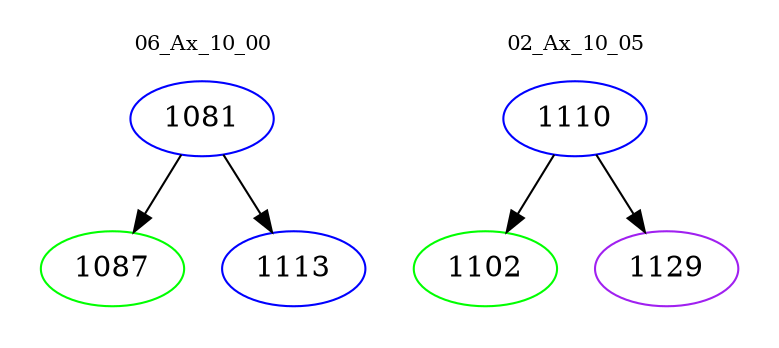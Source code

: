 digraph{
subgraph cluster_0 {
color = white
label = "06_Ax_10_00";
fontsize=10;
T0_1081 [label="1081", color="blue"]
T0_1081 -> T0_1087 [color="black"]
T0_1087 [label="1087", color="green"]
T0_1081 -> T0_1113 [color="black"]
T0_1113 [label="1113", color="blue"]
}
subgraph cluster_1 {
color = white
label = "02_Ax_10_05";
fontsize=10;
T1_1110 [label="1110", color="blue"]
T1_1110 -> T1_1102 [color="black"]
T1_1102 [label="1102", color="green"]
T1_1110 -> T1_1129 [color="black"]
T1_1129 [label="1129", color="purple"]
}
}

